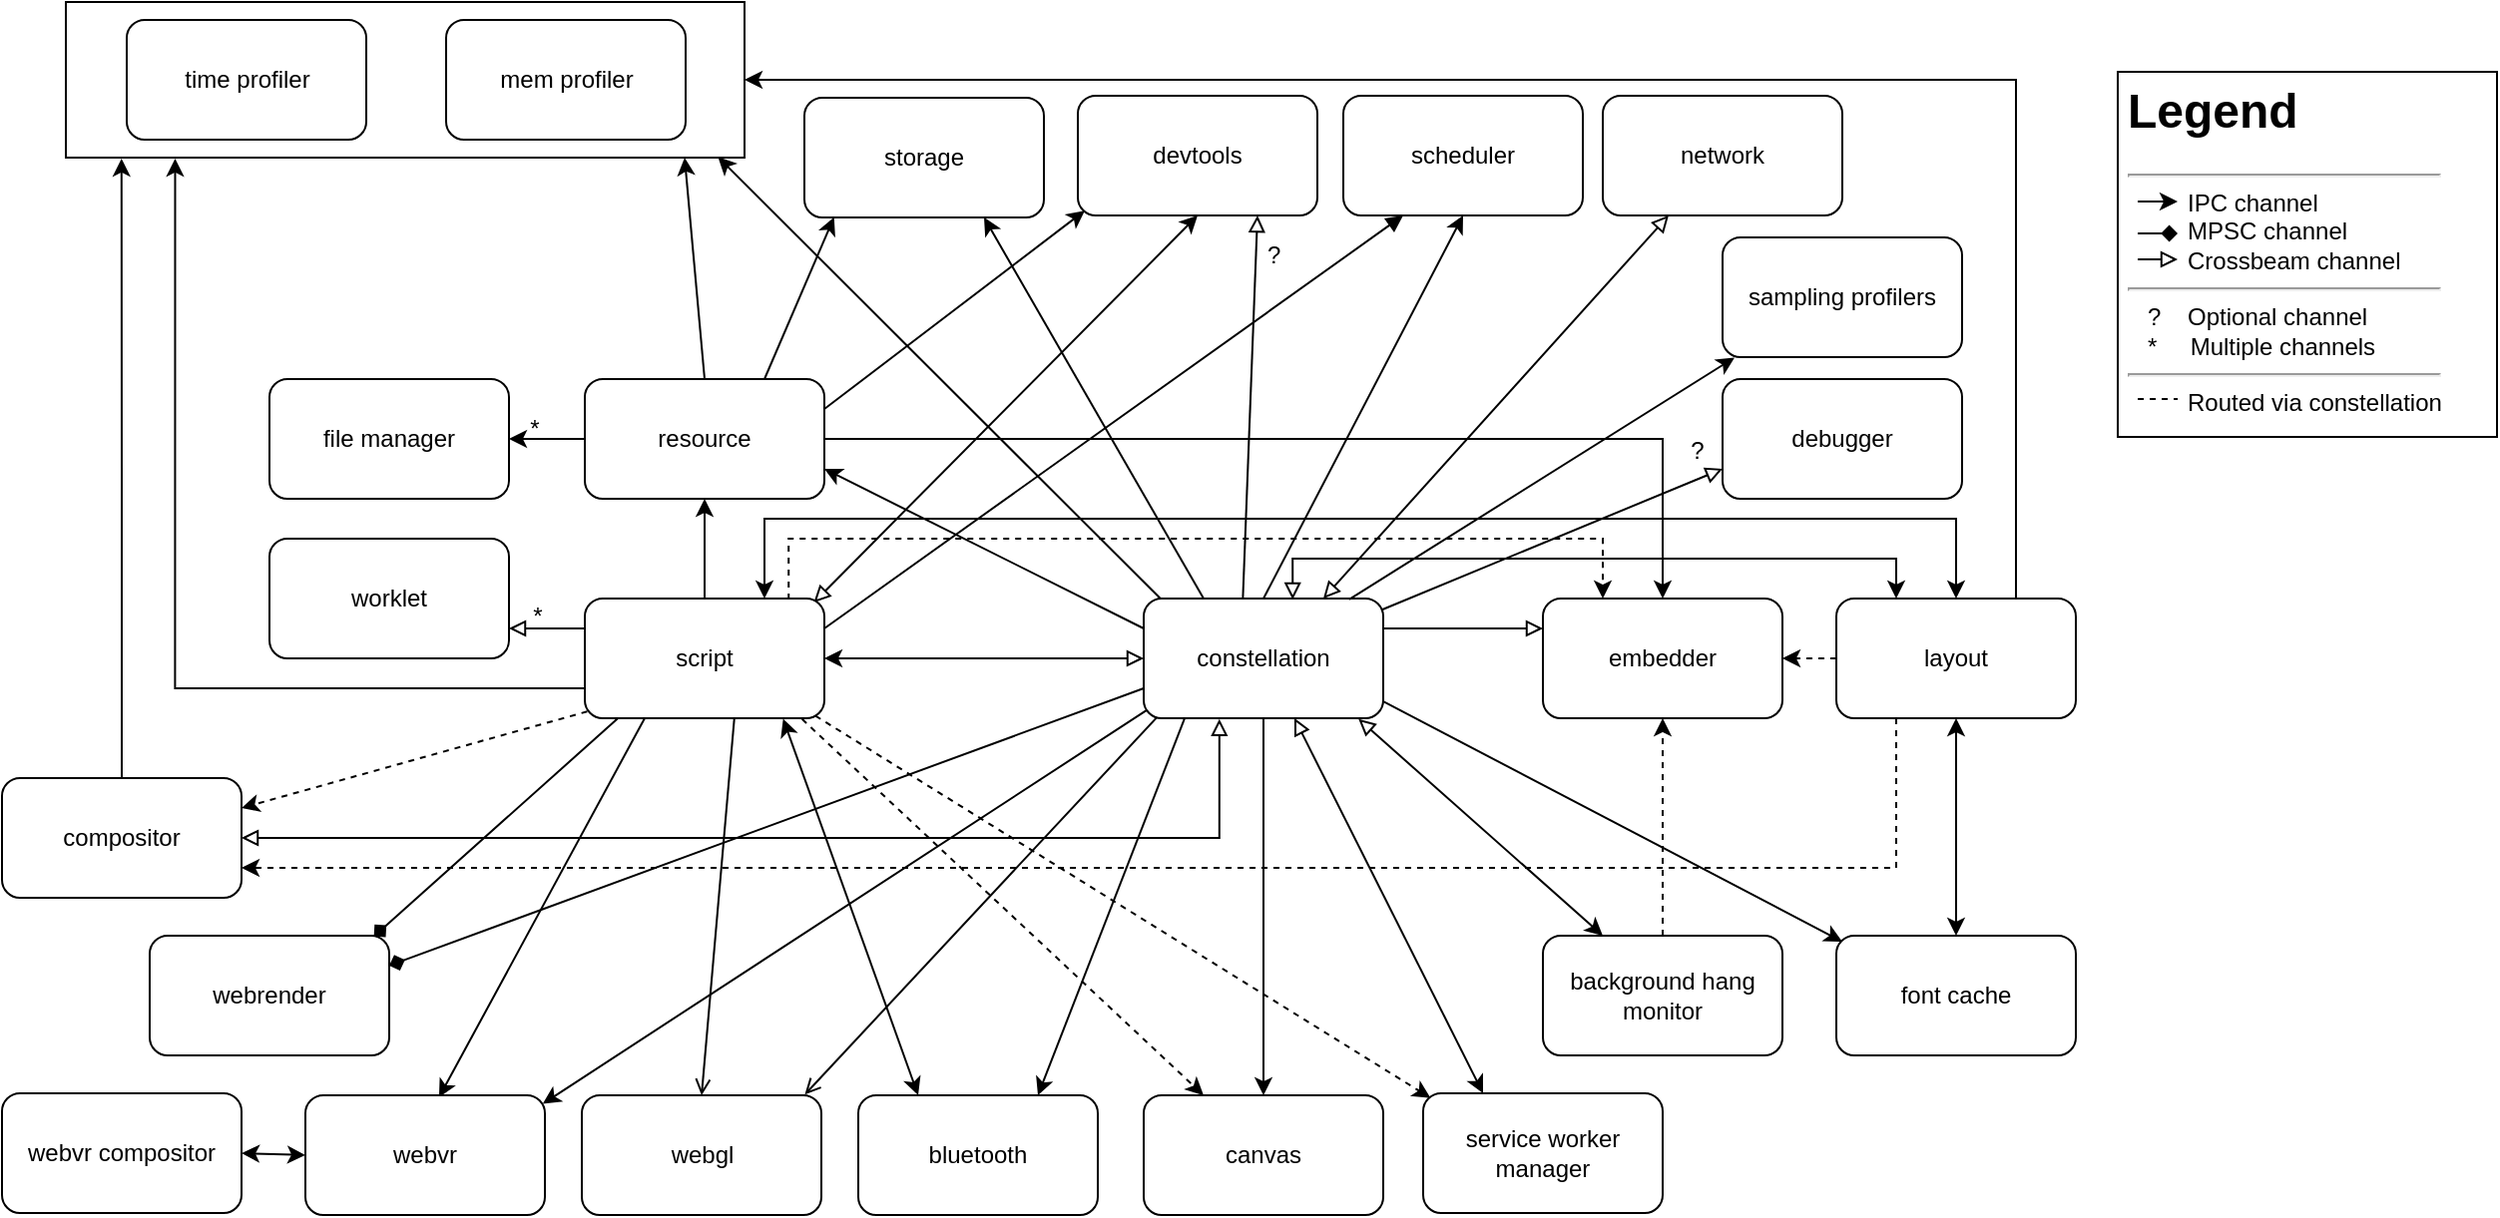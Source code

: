 <mxfile version="10.6.1" type="github"><diagram id="uiiEAFxNBSnxv1f5IdIa" name="Page-1"><mxGraphModel dx="1394" dy="776" grid="1" gridSize="10" guides="1" tooltips="1" connect="1" arrows="1" fold="1" page="1" pageScale="1" pageWidth="850" pageHeight="1100" math="0" shadow="0"><root><mxCell id="0"/><mxCell id="1" parent="0"/><mxCell id="WMe2ontZw9IbSUIr9fpR-3" style="edgeStyle=orthogonalEdgeStyle;rounded=0;orthogonalLoop=1;jettySize=auto;html=1;exitX=1;exitY=0.5;exitDx=0;exitDy=0;entryX=0;entryY=0.5;entryDx=0;entryDy=0;startArrow=classic;startFill=1;endArrow=block;endFill=0;" parent="1" source="WMe2ontZw9IbSUIr9fpR-1" target="WMe2ontZw9IbSUIr9fpR-2" edge="1"><mxGeometry relative="1" as="geometry"/></mxCell><mxCell id="WMe2ontZw9IbSUIr9fpR-9" style="edgeStyle=orthogonalEdgeStyle;rounded=0;orthogonalLoop=1;jettySize=auto;html=1;entryX=0.161;entryY=1.006;entryDx=0;entryDy=0;startArrow=none;startFill=0;exitX=0;exitY=0.75;exitDx=0;exitDy=0;entryPerimeter=0;" parent="1" source="WMe2ontZw9IbSUIr9fpR-1" target="WMe2ontZw9IbSUIr9fpR-4" edge="1"><mxGeometry relative="1" as="geometry"><mxPoint x="400" y="291" as="sourcePoint"/><Array as="points"><mxPoint x="165" y="346"/></Array></mxGeometry></mxCell><mxCell id="WMe2ontZw9IbSUIr9fpR-14" style="edgeStyle=none;rounded=0;orthogonalLoop=1;jettySize=auto;html=1;exitX=0.143;exitY=0.992;exitDx=0;exitDy=0;entryX=0.936;entryY=0.006;entryDx=0;entryDy=0;startArrow=none;startFill=0;exitPerimeter=0;entryPerimeter=0;endArrow=diamond;endFill=1;" parent="1" source="WMe2ontZw9IbSUIr9fpR-1" target="WMe2ontZw9IbSUIr9fpR-12" edge="1"><mxGeometry relative="1" as="geometry"/></mxCell><mxCell id="WMe2ontZw9IbSUIr9fpR-17" style="edgeStyle=none;rounded=0;orthogonalLoop=1;jettySize=auto;html=1;exitX=0.25;exitY=1;exitDx=0;exitDy=0;entryX=0.558;entryY=0.017;entryDx=0;entryDy=0;entryPerimeter=0;startArrow=none;startFill=0;" parent="1" source="WMe2ontZw9IbSUIr9fpR-1" target="WMe2ontZw9IbSUIr9fpR-16" edge="1"><mxGeometry relative="1" as="geometry"/></mxCell><mxCell id="WMe2ontZw9IbSUIr9fpR-21" style="edgeStyle=none;rounded=0;orthogonalLoop=1;jettySize=auto;html=1;exitX=0.624;exitY=1.003;exitDx=0;exitDy=0;entryX=0.5;entryY=0;entryDx=0;entryDy=0;startArrow=none;startFill=0;exitPerimeter=0;endArrow=open;endFill=0;" parent="1" source="WMe2ontZw9IbSUIr9fpR-1" target="WMe2ontZw9IbSUIr9fpR-20" edge="1"><mxGeometry relative="1" as="geometry"/></mxCell><mxCell id="WMe2ontZw9IbSUIr9fpR-28" style="edgeStyle=orthogonalEdgeStyle;rounded=0;orthogonalLoop=1;jettySize=auto;html=1;entryX=0.5;entryY=0;entryDx=0;entryDy=0;startArrow=classic;startFill=1;" parent="1" target="WMe2ontZw9IbSUIr9fpR-10" edge="1"><mxGeometry relative="1" as="geometry"><mxPoint x="460" y="301" as="sourcePoint"/><Array as="points"><mxPoint x="460" y="261"/><mxPoint x="1057" y="261"/></Array></mxGeometry></mxCell><mxCell id="WMe2ontZw9IbSUIr9fpR-35" style="edgeStyle=none;rounded=0;orthogonalLoop=1;jettySize=auto;html=1;exitX=0.828;exitY=1.005;exitDx=0;exitDy=0;entryX=0.25;entryY=0;entryDx=0;entryDy=0;startArrow=classic;startFill=1;endArrow=classic;endFill=1;exitPerimeter=0;" parent="1" source="WMe2ontZw9IbSUIr9fpR-1" target="WMe2ontZw9IbSUIr9fpR-33" edge="1"><mxGeometry relative="1" as="geometry"/></mxCell><mxCell id="WMe2ontZw9IbSUIr9fpR-41" style="edgeStyle=orthogonalEdgeStyle;rounded=0;orthogonalLoop=1;jettySize=auto;html=1;exitX=0.5;exitY=0;exitDx=0;exitDy=0;entryX=0.5;entryY=1;entryDx=0;entryDy=0;startArrow=none;startFill=0;endArrow=classic;endFill=1;" parent="1" source="WMe2ontZw9IbSUIr9fpR-1" target="WMe2ontZw9IbSUIr9fpR-40" edge="1"><mxGeometry relative="1" as="geometry"/></mxCell><mxCell id="WMe2ontZw9IbSUIr9fpR-45" style="rounded=0;orthogonalLoop=1;jettySize=auto;html=1;exitX=0.956;exitY=0.033;exitDx=0;exitDy=0;entryX=0.5;entryY=1;entryDx=0;entryDy=0;startArrow=block;startFill=0;endArrow=classic;endFill=1;exitPerimeter=0;" parent="1" source="WMe2ontZw9IbSUIr9fpR-1" target="WMe2ontZw9IbSUIr9fpR-44" edge="1"><mxGeometry relative="1" as="geometry"/></mxCell><mxCell id="WMe2ontZw9IbSUIr9fpR-50" style="edgeStyle=none;rounded=0;orthogonalLoop=1;jettySize=auto;html=1;exitX=0.907;exitY=1.007;exitDx=0;exitDy=0;entryX=0.25;entryY=0;entryDx=0;entryDy=0;startArrow=none;startFill=0;endArrow=classic;endFill=1;exitPerimeter=0;dashed=1;" parent="1" source="WMe2ontZw9IbSUIr9fpR-1" target="WMe2ontZw9IbSUIr9fpR-49" edge="1"><mxGeometry relative="1" as="geometry"/></mxCell><mxCell id="WMe2ontZw9IbSUIr9fpR-55" style="edgeStyle=none;rounded=0;orthogonalLoop=1;jettySize=auto;html=1;exitX=0.963;exitY=0.98;exitDx=0;exitDy=0;entryX=0.031;entryY=0.039;entryDx=0;entryDy=0;startArrow=none;startFill=0;endArrow=classic;endFill=1;exitPerimeter=0;entryPerimeter=0;dashed=1;" parent="1" source="WMe2ontZw9IbSUIr9fpR-1" target="WMe2ontZw9IbSUIr9fpR-53" edge="1"><mxGeometry relative="1" as="geometry"/></mxCell><mxCell id="WMe2ontZw9IbSUIr9fpR-57" style="edgeStyle=orthogonalEdgeStyle;rounded=0;orthogonalLoop=1;jettySize=auto;html=1;exitX=0.851;exitY=0.008;exitDx=0;exitDy=0;entryX=0.25;entryY=0;entryDx=0;entryDy=0;startArrow=none;startFill=0;endArrow=classic;endFill=1;exitPerimeter=0;dashed=1;" parent="1" source="WMe2ontZw9IbSUIr9fpR-1" target="WMe2ontZw9IbSUIr9fpR-56" edge="1"><mxGeometry relative="1" as="geometry"><Array as="points"><mxPoint x="472" y="271"/><mxPoint x="880" y="271"/></Array></mxGeometry></mxCell><mxCell id="WMe2ontZw9IbSUIr9fpR-66" style="rounded=0;orthogonalLoop=1;jettySize=auto;html=1;exitX=0.01;exitY=0.944;exitDx=0;exitDy=0;entryX=1;entryY=0.25;entryDx=0;entryDy=0;startArrow=none;startFill=0;endArrow=classic;endFill=1;exitPerimeter=0;dashed=1;" parent="1" source="WMe2ontZw9IbSUIr9fpR-1" target="WMe2ontZw9IbSUIr9fpR-63" edge="1"><mxGeometry relative="1" as="geometry"/></mxCell><mxCell id="WMe2ontZw9IbSUIr9fpR-81" style="edgeStyle=none;rounded=0;orthogonalLoop=1;jettySize=auto;html=1;exitX=0;exitY=0.25;exitDx=0;exitDy=0;entryX=1;entryY=0.75;entryDx=0;entryDy=0;startArrow=none;startFill=0;endArrow=block;endFill=0;" parent="1" source="WMe2ontZw9IbSUIr9fpR-1" target="WMe2ontZw9IbSUIr9fpR-78" edge="1"><mxGeometry relative="1" as="geometry"><Array as="points"><mxPoint x="350" y="316"/></Array></mxGeometry></mxCell><mxCell id="WMe2ontZw9IbSUIr9fpR-82" value="*" style="text;html=1;resizable=0;points=[];align=center;verticalAlign=middle;labelBackgroundColor=none;rotation=0;" parent="WMe2ontZw9IbSUIr9fpR-81" vertex="1" connectable="0"><mxGeometry x="0.406" relative="1" as="geometry"><mxPoint x="2" y="-6" as="offset"/></mxGeometry></mxCell><mxCell id="Km6AfdPIfdN6m_ZnNjaM-13" style="edgeStyle=none;rounded=0;orthogonalLoop=1;jettySize=auto;html=1;exitX=1;exitY=0.25;exitDx=0;exitDy=0;entryX=0.25;entryY=1;entryDx=0;entryDy=0;startArrow=none;startFill=0;endArrow=block;endFill=1;strokeWidth=1;" edge="1" parent="1" source="WMe2ontZw9IbSUIr9fpR-1" target="WMe2ontZw9IbSUIr9fpR-31"><mxGeometry relative="1" as="geometry"/></mxCell><mxCell id="WMe2ontZw9IbSUIr9fpR-1" value="script" style="rounded=1;whiteSpace=wrap;html=1;" parent="1" vertex="1"><mxGeometry x="370" y="301" width="120" height="60" as="geometry"/></mxCell><mxCell id="WMe2ontZw9IbSUIr9fpR-8" style="rounded=0;orthogonalLoop=1;jettySize=auto;html=1;exitX=0.074;exitY=0.009;exitDx=0;exitDy=0;entryX=0.961;entryY=0.996;entryDx=0;entryDy=0;entryPerimeter=0;startArrow=none;startFill=0;exitPerimeter=0;" parent="1" source="WMe2ontZw9IbSUIr9fpR-2" target="WMe2ontZw9IbSUIr9fpR-4" edge="1"><mxGeometry relative="1" as="geometry"/></mxCell><mxCell id="WMe2ontZw9IbSUIr9fpR-11" style="edgeStyle=orthogonalEdgeStyle;rounded=0;orthogonalLoop=1;jettySize=auto;html=1;startArrow=block;startFill=0;entryX=0.25;entryY=0;entryDx=0;entryDy=0;exitX=0.622;exitY=0.008;exitDx=0;exitDy=0;exitPerimeter=0;" parent="1" source="WMe2ontZw9IbSUIr9fpR-2" target="WMe2ontZw9IbSUIr9fpR-10" edge="1"><mxGeometry relative="1" as="geometry"><mxPoint x="740" y="301" as="sourcePoint"/><mxPoint x="1190" y="291" as="targetPoint"/><Array as="points"><mxPoint x="725" y="281"/><mxPoint x="1027" y="281"/></Array></mxGeometry></mxCell><mxCell id="WMe2ontZw9IbSUIr9fpR-15" style="edgeStyle=none;rounded=0;orthogonalLoop=1;jettySize=auto;html=1;exitX=0;exitY=0.75;exitDx=0;exitDy=0;entryX=1;entryY=0.25;entryDx=0;entryDy=0;startArrow=none;startFill=0;endArrow=diamond;endFill=1;strokeWidth=1;" parent="1" source="WMe2ontZw9IbSUIr9fpR-2" target="WMe2ontZw9IbSUIr9fpR-12" edge="1"><mxGeometry relative="1" as="geometry"/></mxCell><mxCell id="WMe2ontZw9IbSUIr9fpR-19" style="edgeStyle=none;rounded=0;orthogonalLoop=1;jettySize=auto;html=1;exitX=0.016;exitY=0.928;exitDx=0;exitDy=0;entryX=0.991;entryY=0.071;entryDx=0;entryDy=0;startArrow=none;startFill=0;exitPerimeter=0;entryPerimeter=0;" parent="1" source="WMe2ontZw9IbSUIr9fpR-2" target="WMe2ontZw9IbSUIr9fpR-16" edge="1"><mxGeometry relative="1" as="geometry"/></mxCell><mxCell id="WMe2ontZw9IbSUIr9fpR-22" style="edgeStyle=none;rounded=0;orthogonalLoop=1;jettySize=auto;html=1;exitX=0.055;exitY=0.993;exitDx=0;exitDy=0;entryX=0.931;entryY=-0.006;entryDx=0;entryDy=0;startArrow=none;startFill=0;entryPerimeter=0;exitPerimeter=0;endArrow=open;endFill=0;" parent="1" source="WMe2ontZw9IbSUIr9fpR-2" target="WMe2ontZw9IbSUIr9fpR-20" edge="1"><mxGeometry relative="1" as="geometry"/></mxCell><mxCell id="WMe2ontZw9IbSUIr9fpR-32" style="edgeStyle=none;rounded=0;orthogonalLoop=1;jettySize=auto;html=1;entryX=0.5;entryY=1;entryDx=0;entryDy=0;startArrow=none;startFill=0;endArrow=classic;endFill=1;exitX=0.5;exitY=0;exitDx=0;exitDy=0;" parent="1" source="WMe2ontZw9IbSUIr9fpR-2" target="WMe2ontZw9IbSUIr9fpR-31" edge="1"><mxGeometry relative="1" as="geometry"><mxPoint x="690" y="301" as="sourcePoint"/></mxGeometry></mxCell><mxCell id="WMe2ontZw9IbSUIr9fpR-34" style="edgeStyle=none;rounded=0;orthogonalLoop=1;jettySize=auto;html=1;entryX=0.75;entryY=0;entryDx=0;entryDy=0;startArrow=none;startFill=0;endArrow=classic;endFill=1;exitX=0.17;exitY=1.006;exitDx=0;exitDy=0;exitPerimeter=0;" parent="1" source="WMe2ontZw9IbSUIr9fpR-2" target="WMe2ontZw9IbSUIr9fpR-33" edge="1"><mxGeometry relative="1" as="geometry"><mxPoint x="692" y="363" as="sourcePoint"/></mxGeometry></mxCell><mxCell id="WMe2ontZw9IbSUIr9fpR-37" style="edgeStyle=none;rounded=0;orthogonalLoop=1;jettySize=auto;html=1;exitX=1.002;exitY=0.861;exitDx=0;exitDy=0;entryX=0.025;entryY=0.05;entryDx=0;entryDy=0;entryPerimeter=0;startArrow=none;startFill=0;endArrow=classic;endFill=1;exitPerimeter=0;" parent="1" source="WMe2ontZw9IbSUIr9fpR-2" target="WMe2ontZw9IbSUIr9fpR-36" edge="1"><mxGeometry relative="1" as="geometry"/></mxCell><mxCell id="WMe2ontZw9IbSUIr9fpR-42" style="rounded=0;orthogonalLoop=1;jettySize=auto;html=1;exitX=0;exitY=0.25;exitDx=0;exitDy=0;entryX=1;entryY=0.75;entryDx=0;entryDy=0;startArrow=none;startFill=0;endArrow=classic;endFill=1;" parent="1" source="WMe2ontZw9IbSUIr9fpR-2" target="WMe2ontZw9IbSUIr9fpR-40" edge="1"><mxGeometry relative="1" as="geometry"/></mxCell><mxCell id="WMe2ontZw9IbSUIr9fpR-47" style="edgeStyle=none;rounded=0;orthogonalLoop=1;jettySize=auto;html=1;exitX=0.414;exitY=-0.002;exitDx=0;exitDy=0;entryX=0.75;entryY=1;entryDx=0;entryDy=0;startArrow=none;startFill=0;endArrow=block;endFill=0;exitPerimeter=0;" parent="1" source="WMe2ontZw9IbSUIr9fpR-2" target="WMe2ontZw9IbSUIr9fpR-44" edge="1"><mxGeometry relative="1" as="geometry"/></mxCell><mxCell id="WMe2ontZw9IbSUIr9fpR-51" style="edgeStyle=none;rounded=0;orthogonalLoop=1;jettySize=auto;html=1;exitX=0.5;exitY=1;exitDx=0;exitDy=0;entryX=0.5;entryY=0;entryDx=0;entryDy=0;startArrow=none;startFill=0;endArrow=classic;endFill=1;" parent="1" source="WMe2ontZw9IbSUIr9fpR-2" target="WMe2ontZw9IbSUIr9fpR-49" edge="1"><mxGeometry relative="1" as="geometry"/></mxCell><mxCell id="WMe2ontZw9IbSUIr9fpR-54" style="edgeStyle=none;rounded=0;orthogonalLoop=1;jettySize=auto;html=1;exitX=0.629;exitY=0.999;exitDx=0;exitDy=0;entryX=0.25;entryY=0;entryDx=0;entryDy=0;startArrow=block;startFill=0;endArrow=classic;endFill=1;exitPerimeter=0;" parent="1" source="WMe2ontZw9IbSUIr9fpR-2" target="WMe2ontZw9IbSUIr9fpR-53" edge="1"><mxGeometry relative="1" as="geometry"/></mxCell><mxCell id="WMe2ontZw9IbSUIr9fpR-60" style="rounded=0;orthogonalLoop=1;jettySize=auto;html=1;exitX=1;exitY=0.25;exitDx=0;exitDy=0;entryX=0;entryY=0.25;entryDx=0;entryDy=0;startArrow=none;startFill=0;endArrow=block;endFill=0;" parent="1" source="WMe2ontZw9IbSUIr9fpR-2" target="WMe2ontZw9IbSUIr9fpR-56" edge="1"><mxGeometry relative="1" as="geometry"/></mxCell><mxCell id="WMe2ontZw9IbSUIr9fpR-65" style="edgeStyle=orthogonalEdgeStyle;rounded=0;orthogonalLoop=1;jettySize=auto;html=1;exitX=0.316;exitY=1.007;exitDx=0;exitDy=0;startArrow=block;startFill=0;endArrow=block;endFill=0;entryX=1;entryY=0.5;entryDx=0;entryDy=0;exitPerimeter=0;" parent="1" source="WMe2ontZw9IbSUIr9fpR-2" target="WMe2ontZw9IbSUIr9fpR-63" edge="1"><mxGeometry relative="1" as="geometry"><mxPoint x="269" y="421" as="targetPoint"/><Array as="points"><mxPoint x="688" y="421"/></Array></mxGeometry></mxCell><mxCell id="WMe2ontZw9IbSUIr9fpR-69" style="rounded=0;orthogonalLoop=1;jettySize=auto;html=1;exitX=0.897;exitY=1.006;exitDx=0;exitDy=0;entryX=0.25;entryY=0;entryDx=0;entryDy=0;startArrow=block;startFill=0;endArrow=classic;endFill=1;exitPerimeter=0;" parent="1" source="WMe2ontZw9IbSUIr9fpR-2" target="WMe2ontZw9IbSUIr9fpR-68" edge="1"><mxGeometry relative="1" as="geometry"/></mxCell><mxCell id="WMe2ontZw9IbSUIr9fpR-74" style="rounded=0;orthogonalLoop=1;jettySize=auto;html=1;exitX=0.997;exitY=0.092;exitDx=0;exitDy=0;entryX=0;entryY=0.75;entryDx=0;entryDy=0;startArrow=none;startFill=0;endArrow=block;endFill=0;exitPerimeter=0;" parent="1" source="WMe2ontZw9IbSUIr9fpR-2" target="WMe2ontZw9IbSUIr9fpR-73" edge="1"><mxGeometry relative="1" as="geometry"/></mxCell><mxCell id="WMe2ontZw9IbSUIr9fpR-75" value="?" style="text;html=1;resizable=0;points=[];align=center;verticalAlign=middle;labelBackgroundColor=#ffffff;" parent="WMe2ontZw9IbSUIr9fpR-74" vertex="1" connectable="0"><mxGeometry x="0.878" y="-3" relative="1" as="geometry"><mxPoint x="-4" y="-16.5" as="offset"/></mxGeometry></mxCell><mxCell id="Km6AfdPIfdN6m_ZnNjaM-12" style="edgeStyle=none;rounded=0;orthogonalLoop=1;jettySize=auto;html=1;exitX=0.25;exitY=0;exitDx=0;exitDy=0;entryX=0.75;entryY=1;entryDx=0;entryDy=0;startArrow=none;startFill=0;endArrow=classic;endFill=1;" edge="1" parent="1" source="WMe2ontZw9IbSUIr9fpR-2" target="WMe2ontZw9IbSUIr9fpR-76"><mxGeometry relative="1" as="geometry"/></mxCell><mxCell id="WMe2ontZw9IbSUIr9fpR-2" value="constellation" style="rounded=1;whiteSpace=wrap;html=1;" parent="1" vertex="1"><mxGeometry x="650" y="301" width="120" height="60" as="geometry"/></mxCell><mxCell id="WMe2ontZw9IbSUIr9fpR-4" value="" style="rounded=0;whiteSpace=wrap;html=1;" parent="1" vertex="1"><mxGeometry x="110" y="2" width="340" height="78" as="geometry"/></mxCell><mxCell id="WMe2ontZw9IbSUIr9fpR-6" value="time profiler" style="rounded=1;whiteSpace=wrap;html=1;" parent="1" vertex="1"><mxGeometry x="140.5" y="11" width="120" height="60" as="geometry"/></mxCell><mxCell id="WMe2ontZw9IbSUIr9fpR-7" value="mem profiler" style="rounded=1;whiteSpace=wrap;html=1;" parent="1" vertex="1"><mxGeometry x="300.5" y="11" width="120" height="60" as="geometry"/></mxCell><mxCell id="WMe2ontZw9IbSUIr9fpR-38" style="edgeStyle=none;rounded=0;orthogonalLoop=1;jettySize=auto;html=1;exitX=0.5;exitY=1;exitDx=0;exitDy=0;startArrow=classic;startFill=1;endArrow=classic;endFill=1;entryX=0.5;entryY=0;entryDx=0;entryDy=0;" parent="1" source="WMe2ontZw9IbSUIr9fpR-10" target="WMe2ontZw9IbSUIr9fpR-36" edge="1"><mxGeometry relative="1" as="geometry"><mxPoint x="910" y="391" as="targetPoint"/></mxGeometry></mxCell><mxCell id="WMe2ontZw9IbSUIr9fpR-39" style="edgeStyle=orthogonalEdgeStyle;rounded=0;orthogonalLoop=1;jettySize=auto;html=1;exitX=0.75;exitY=0;exitDx=0;exitDy=0;entryX=1;entryY=0.5;entryDx=0;entryDy=0;startArrow=none;startFill=0;endArrow=classic;endFill=1;" parent="1" source="WMe2ontZw9IbSUIr9fpR-10" target="WMe2ontZw9IbSUIr9fpR-4" edge="1"><mxGeometry relative="1" as="geometry"/></mxCell><mxCell id="WMe2ontZw9IbSUIr9fpR-61" style="edgeStyle=orthogonalEdgeStyle;rounded=0;orthogonalLoop=1;jettySize=auto;html=1;exitX=0;exitY=0.5;exitDx=0;exitDy=0;startArrow=none;startFill=0;endArrow=classic;endFill=1;entryX=1;entryY=0.5;entryDx=0;entryDy=0;dashed=1;" parent="1" source="WMe2ontZw9IbSUIr9fpR-10" target="WMe2ontZw9IbSUIr9fpR-56" edge="1"><mxGeometry relative="1" as="geometry"><mxPoint x="1180" y="331" as="targetPoint"/></mxGeometry></mxCell><mxCell id="WMe2ontZw9IbSUIr9fpR-67" style="edgeStyle=orthogonalEdgeStyle;rounded=0;orthogonalLoop=1;jettySize=auto;html=1;exitX=0.25;exitY=1;exitDx=0;exitDy=0;entryX=1;entryY=0.75;entryDx=0;entryDy=0;startArrow=none;startFill=0;endArrow=classic;endFill=1;dashed=1;" parent="1" source="WMe2ontZw9IbSUIr9fpR-10" target="WMe2ontZw9IbSUIr9fpR-63" edge="1"><mxGeometry relative="1" as="geometry"/></mxCell><mxCell id="WMe2ontZw9IbSUIr9fpR-10" value="layout" style="rounded=1;whiteSpace=wrap;html=1;" parent="1" vertex="1"><mxGeometry x="997" y="301" width="120" height="60" as="geometry"/></mxCell><mxCell id="WMe2ontZw9IbSUIr9fpR-12" value="webrender" style="rounded=1;whiteSpace=wrap;html=1;" parent="1" vertex="1"><mxGeometry x="152" y="470" width="120" height="60" as="geometry"/></mxCell><mxCell id="WMe2ontZw9IbSUIr9fpR-24" style="edgeStyle=none;rounded=0;orthogonalLoop=1;jettySize=auto;html=1;exitX=0;exitY=0.5;exitDx=0;exitDy=0;entryX=1;entryY=0.5;entryDx=0;entryDy=0;startArrow=classic;startFill=1;" parent="1" source="WMe2ontZw9IbSUIr9fpR-16" target="WMe2ontZw9IbSUIr9fpR-23" edge="1"><mxGeometry relative="1" as="geometry"/></mxCell><mxCell id="WMe2ontZw9IbSUIr9fpR-16" value="webvr" style="rounded=1;whiteSpace=wrap;html=1;" parent="1" vertex="1"><mxGeometry x="230" y="550" width="120" height="60" as="geometry"/></mxCell><mxCell id="WMe2ontZw9IbSUIr9fpR-20" value="webgl&lt;br&gt;" style="rounded=1;whiteSpace=wrap;html=1;" parent="1" vertex="1"><mxGeometry x="368.5" y="550" width="120" height="60" as="geometry"/></mxCell><mxCell id="WMe2ontZw9IbSUIr9fpR-23" value="webvr compositor" style="rounded=1;whiteSpace=wrap;html=1;" parent="1" vertex="1"><mxGeometry x="78" y="549" width="120" height="60" as="geometry"/></mxCell><mxCell id="WMe2ontZw9IbSUIr9fpR-27" value="" style="edgeStyle=none;rounded=0;orthogonalLoop=1;jettySize=auto;html=1;startArrow=block;startFill=0;entryX=0.75;entryY=0;entryDx=0;entryDy=0;endArrow=block;endFill=0;" parent="1" source="WMe2ontZw9IbSUIr9fpR-25" target="WMe2ontZw9IbSUIr9fpR-2" edge="1"><mxGeometry relative="1" as="geometry"><mxPoint x="750" y="301" as="targetPoint"/></mxGeometry></mxCell><mxCell id="WMe2ontZw9IbSUIr9fpR-25" value="network" style="rounded=1;whiteSpace=wrap;html=1;" parent="1" vertex="1"><mxGeometry x="880" y="49" width="120" height="60" as="geometry"/></mxCell><mxCell id="WMe2ontZw9IbSUIr9fpR-30" style="rounded=0;orthogonalLoop=1;jettySize=auto;html=1;exitX=0.05;exitY=1.004;exitDx=0;exitDy=0;startArrow=classic;startFill=1;endArrow=none;endFill=0;entryX=0.858;entryY=0.008;entryDx=0;entryDy=0;entryPerimeter=0;exitPerimeter=0;" parent="1" source="WMe2ontZw9IbSUIr9fpR-29" target="WMe2ontZw9IbSUIr9fpR-2" edge="1"><mxGeometry relative="1" as="geometry"><mxPoint x="760" y="302" as="targetPoint"/></mxGeometry></mxCell><mxCell id="WMe2ontZw9IbSUIr9fpR-29" value="sampling profilers" style="rounded=1;whiteSpace=wrap;html=1;" parent="1" vertex="1"><mxGeometry x="940" y="120" width="120" height="60" as="geometry"/></mxCell><mxCell id="WMe2ontZw9IbSUIr9fpR-31" value="scheduler" style="rounded=1;whiteSpace=wrap;html=1;" parent="1" vertex="1"><mxGeometry x="750" y="49" width="120" height="60" as="geometry"/></mxCell><mxCell id="WMe2ontZw9IbSUIr9fpR-33" value="bluetooth" style="rounded=1;whiteSpace=wrap;html=1;" parent="1" vertex="1"><mxGeometry x="507" y="550" width="120" height="60" as="geometry"/></mxCell><mxCell id="WMe2ontZw9IbSUIr9fpR-36" value="font cache" style="rounded=1;whiteSpace=wrap;html=1;" parent="1" vertex="1"><mxGeometry x="997" y="470" width="120" height="60" as="geometry"/></mxCell><mxCell id="WMe2ontZw9IbSUIr9fpR-43" style="edgeStyle=none;rounded=0;orthogonalLoop=1;jettySize=auto;html=1;exitX=0.5;exitY=0;exitDx=0;exitDy=0;startArrow=none;startFill=0;endArrow=classic;endFill=1;" parent="1" source="WMe2ontZw9IbSUIr9fpR-40" edge="1"><mxGeometry relative="1" as="geometry"><mxPoint x="420" y="80" as="targetPoint"/></mxGeometry></mxCell><mxCell id="WMe2ontZw9IbSUIr9fpR-46" style="rounded=0;orthogonalLoop=1;jettySize=auto;html=1;exitX=1;exitY=0.25;exitDx=0;exitDy=0;entryX=0.029;entryY=0.96;entryDx=0;entryDy=0;startArrow=none;startFill=0;endArrow=classic;endFill=1;entryPerimeter=0;" parent="1" source="WMe2ontZw9IbSUIr9fpR-40" target="WMe2ontZw9IbSUIr9fpR-44" edge="1"><mxGeometry relative="1" as="geometry"/></mxCell><mxCell id="WMe2ontZw9IbSUIr9fpR-58" style="edgeStyle=orthogonalEdgeStyle;rounded=0;orthogonalLoop=1;jettySize=auto;html=1;exitX=1;exitY=0.5;exitDx=0;exitDy=0;entryX=0.5;entryY=0;entryDx=0;entryDy=0;startArrow=none;startFill=0;endArrow=classic;endFill=1;" parent="1" source="WMe2ontZw9IbSUIr9fpR-40" target="WMe2ontZw9IbSUIr9fpR-56" edge="1"><mxGeometry relative="1" as="geometry"/></mxCell><mxCell id="WMe2ontZw9IbSUIr9fpR-79" style="edgeStyle=none;rounded=0;orthogonalLoop=1;jettySize=auto;html=1;exitX=0.75;exitY=0;exitDx=0;exitDy=0;entryX=0.124;entryY=0.997;entryDx=0;entryDy=0;startArrow=none;startFill=0;endArrow=classic;endFill=1;entryPerimeter=0;" parent="1" source="WMe2ontZw9IbSUIr9fpR-40" target="WMe2ontZw9IbSUIr9fpR-76" edge="1"><mxGeometry relative="1" as="geometry"/></mxCell><mxCell id="WMe2ontZw9IbSUIr9fpR-80" style="edgeStyle=none;rounded=0;orthogonalLoop=1;jettySize=auto;html=1;exitX=0;exitY=0.5;exitDx=0;exitDy=0;entryX=1;entryY=0.5;entryDx=0;entryDy=0;startArrow=none;startFill=0;endArrow=classic;endFill=1;" parent="1" source="WMe2ontZw9IbSUIr9fpR-40" target="WMe2ontZw9IbSUIr9fpR-77" edge="1"><mxGeometry relative="1" as="geometry"/></mxCell><mxCell id="WMe2ontZw9IbSUIr9fpR-40" value="resource&lt;br&gt;" style="rounded=1;whiteSpace=wrap;html=1;" parent="1" vertex="1"><mxGeometry x="370" y="191" width="120" height="60" as="geometry"/></mxCell><mxCell id="WMe2ontZw9IbSUIr9fpR-44" value="devtools" style="rounded=1;whiteSpace=wrap;html=1;" parent="1" vertex="1"><mxGeometry x="617" y="49" width="120" height="60" as="geometry"/></mxCell><mxCell id="WMe2ontZw9IbSUIr9fpR-48" value="?&lt;br&gt;&lt;br&gt;" style="text;html=1;resizable=0;points=[];autosize=1;align=left;verticalAlign=top;spacingTop=-4;" parent="1" vertex="1"><mxGeometry x="710" y="118.5" width="20" height="30" as="geometry"/></mxCell><mxCell id="WMe2ontZw9IbSUIr9fpR-49" value="canvas" style="rounded=1;whiteSpace=wrap;html=1;" parent="1" vertex="1"><mxGeometry x="650" y="550" width="120" height="60" as="geometry"/></mxCell><mxCell id="WMe2ontZw9IbSUIr9fpR-53" value="service worker&lt;br&gt;manager&lt;br&gt;" style="rounded=1;whiteSpace=wrap;html=1;" parent="1" vertex="1"><mxGeometry x="790" y="549" width="120" height="60" as="geometry"/></mxCell><mxCell id="WMe2ontZw9IbSUIr9fpR-56" value="embedder" style="rounded=1;whiteSpace=wrap;html=1;" parent="1" vertex="1"><mxGeometry x="850" y="301" width="120" height="60" as="geometry"/></mxCell><mxCell id="WMe2ontZw9IbSUIr9fpR-64" style="edgeStyle=orthogonalEdgeStyle;rounded=0;orthogonalLoop=1;jettySize=auto;html=1;exitX=0.5;exitY=0;exitDx=0;exitDy=0;entryX=0.082;entryY=1.006;entryDx=0;entryDy=0;startArrow=none;startFill=0;endArrow=classic;endFill=1;entryPerimeter=0;" parent="1" source="WMe2ontZw9IbSUIr9fpR-63" target="WMe2ontZw9IbSUIr9fpR-4" edge="1"><mxGeometry relative="1" as="geometry"/></mxCell><mxCell id="WMe2ontZw9IbSUIr9fpR-63" value="compositor" style="rounded=1;whiteSpace=wrap;html=1;" parent="1" vertex="1"><mxGeometry x="78" y="391" width="120" height="60" as="geometry"/></mxCell><mxCell id="WMe2ontZw9IbSUIr9fpR-71" style="edgeStyle=none;rounded=0;orthogonalLoop=1;jettySize=auto;html=1;exitX=0.5;exitY=0;exitDx=0;exitDy=0;entryX=0.5;entryY=1;entryDx=0;entryDy=0;startArrow=none;startFill=0;endArrow=classic;endFill=1;dashed=1;" parent="1" source="WMe2ontZw9IbSUIr9fpR-68" target="WMe2ontZw9IbSUIr9fpR-56" edge="1"><mxGeometry relative="1" as="geometry"/></mxCell><mxCell id="WMe2ontZw9IbSUIr9fpR-68" value="background hang monitor" style="rounded=1;whiteSpace=wrap;html=1;" parent="1" vertex="1"><mxGeometry x="850" y="470" width="120" height="60" as="geometry"/></mxCell><mxCell id="WMe2ontZw9IbSUIr9fpR-73" value="debugger&lt;br&gt;" style="rounded=1;whiteSpace=wrap;html=1;" parent="1" vertex="1"><mxGeometry x="940" y="191" width="120" height="60" as="geometry"/></mxCell><mxCell id="WMe2ontZw9IbSUIr9fpR-76" value="storage" style="rounded=1;whiteSpace=wrap;html=1;" parent="1" vertex="1"><mxGeometry x="480" y="50" width="120" height="60" as="geometry"/></mxCell><mxCell id="WMe2ontZw9IbSUIr9fpR-77" value="file manager" style="rounded=1;whiteSpace=wrap;html=1;" parent="1" vertex="1"><mxGeometry x="212" y="191" width="120" height="60" as="geometry"/></mxCell><mxCell id="WMe2ontZw9IbSUIr9fpR-78" value="worklet" style="rounded=1;whiteSpace=wrap;html=1;" parent="1" vertex="1"><mxGeometry x="212" y="271" width="120" height="60" as="geometry"/></mxCell><mxCell id="Km6AfdPIfdN6m_ZnNjaM-2" value="&lt;h1&gt;Legend&lt;/h1&gt;&lt;hr&gt;&amp;nbsp; &amp;nbsp; &amp;nbsp; &amp;nbsp; &amp;nbsp;IPC channel&lt;br&gt;&amp;nbsp; &amp;nbsp; &amp;nbsp; &amp;nbsp; &amp;nbsp;MPSC channel&lt;br&gt;&amp;nbsp; &amp;nbsp; &amp;nbsp; &amp;nbsp; &amp;nbsp;Crossbeam channel&lt;br&gt;&lt;hr&gt;&amp;nbsp; &amp;nbsp;?&amp;nbsp; &amp;nbsp; Optional channel&lt;br&gt;&amp;nbsp; &amp;nbsp;*&amp;nbsp; &amp;nbsp; &amp;nbsp;Multiple channels&lt;hr&gt;&amp;nbsp; &amp;nbsp; &amp;nbsp; &amp;nbsp; &amp;nbsp;Routed via constellation" style="text;html=1;spacing=5;spacingTop=-20;whiteSpace=wrap;overflow=hidden;rounded=0;labelBackgroundColor=none;strokeColor=#000000;fillColor=none;" vertex="1" parent="1"><mxGeometry x="1138" y="37" width="190" height="183" as="geometry"/></mxCell><mxCell id="Km6AfdPIfdN6m_ZnNjaM-3" value="*" style="text;html=1;strokeColor=none;fillColor=none;align=center;verticalAlign=middle;whiteSpace=wrap;rounded=0;labelBackgroundColor=none;" vertex="1" parent="1"><mxGeometry x="320" y="200" width="50" height="31" as="geometry"/></mxCell><mxCell id="Km6AfdPIfdN6m_ZnNjaM-16" value="" style="endArrow=classic;html=1;strokeWidth=1;" edge="1" parent="1"><mxGeometry width="50" height="50" relative="1" as="geometry"><mxPoint x="1148" y="102" as="sourcePoint"/><mxPoint x="1168" y="102" as="targetPoint"/><Array as="points"><mxPoint x="1158" y="102"/></Array></mxGeometry></mxCell><mxCell id="Km6AfdPIfdN6m_ZnNjaM-17" value="" style="endArrow=block;html=1;strokeWidth=1;endFill=0;" edge="1" parent="1"><mxGeometry width="50" height="50" relative="1" as="geometry"><mxPoint x="1148" y="131" as="sourcePoint"/><mxPoint x="1168" y="131" as="targetPoint"/></mxGeometry></mxCell><mxCell id="Km6AfdPIfdN6m_ZnNjaM-19" value="" style="endArrow=diamond;html=1;strokeWidth=1;endFill=1;" edge="1" parent="1"><mxGeometry width="50" height="50" relative="1" as="geometry"><mxPoint x="1148" y="118" as="sourcePoint"/><mxPoint x="1168" y="118" as="targetPoint"/></mxGeometry></mxCell><mxCell id="Km6AfdPIfdN6m_ZnNjaM-20" value="" style="endArrow=none;html=1;strokeWidth=1;dashed=1;" edge="1" parent="1"><mxGeometry width="50" height="50" relative="1" as="geometry"><mxPoint x="1148" y="201" as="sourcePoint"/><mxPoint x="1168" y="201" as="targetPoint"/></mxGeometry></mxCell></root></mxGraphModel></diagram></mxfile>